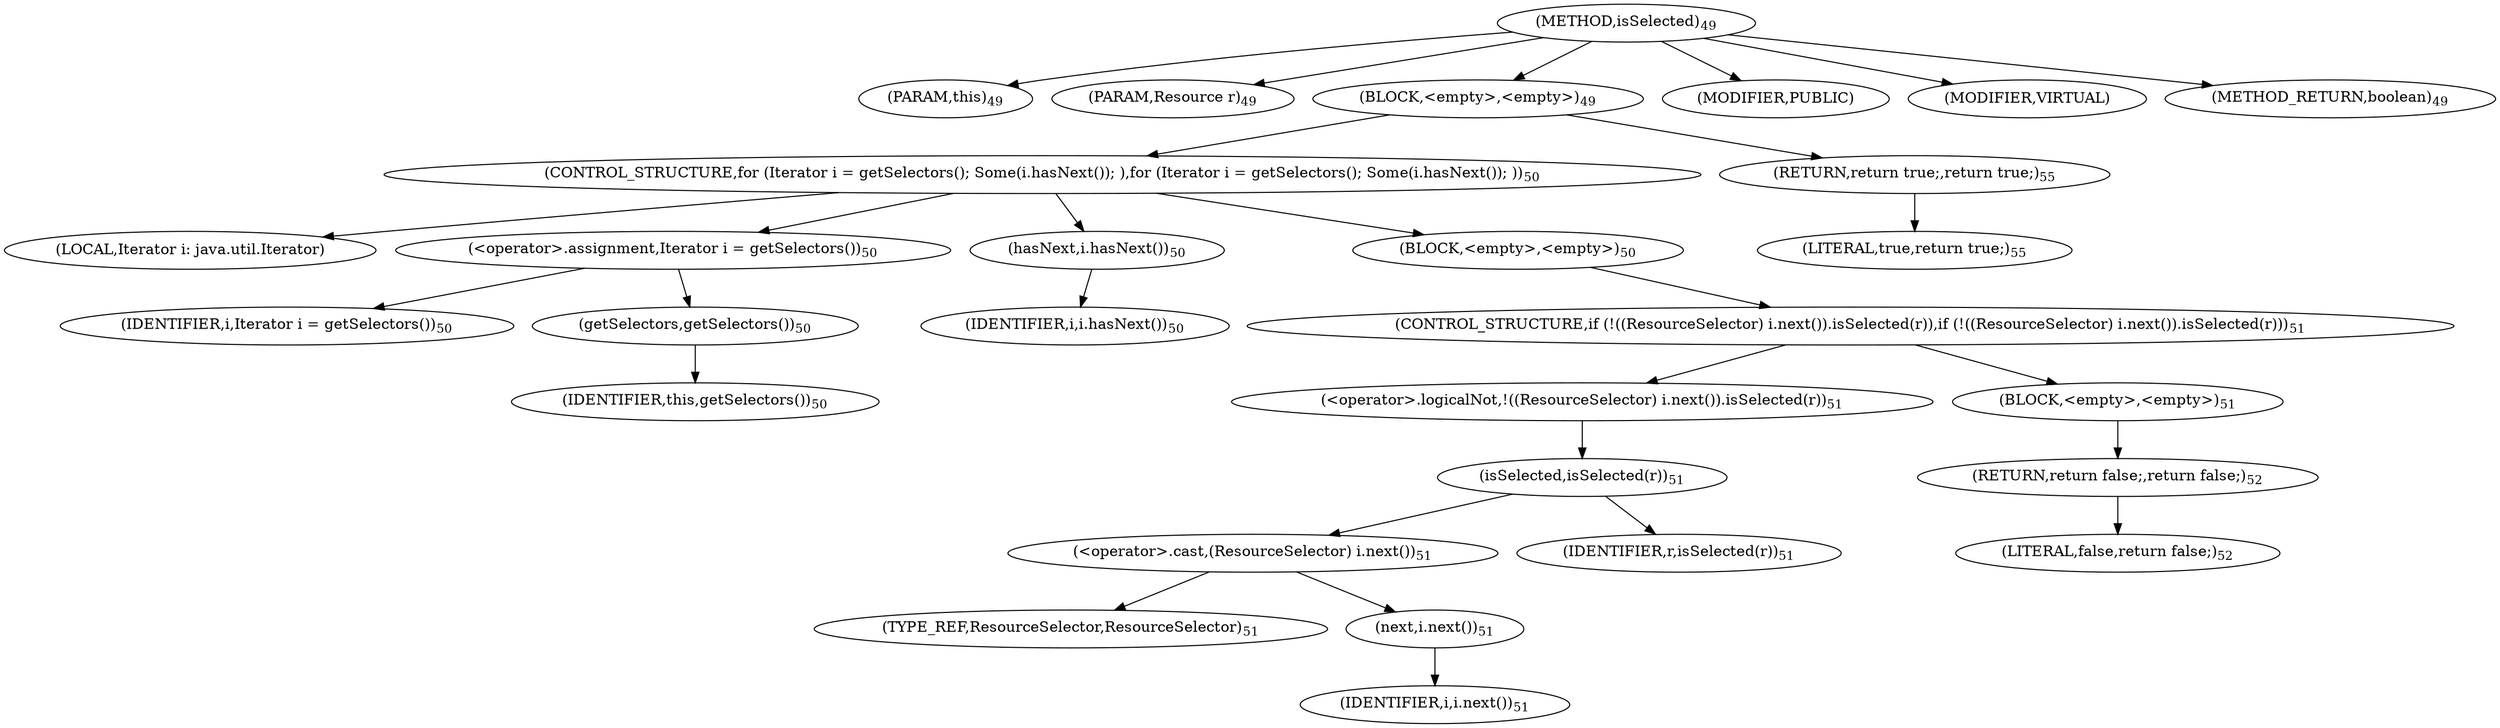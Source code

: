 digraph "isSelected" {  
"24" [label = <(METHOD,isSelected)<SUB>49</SUB>> ]
"6" [label = <(PARAM,this)<SUB>49</SUB>> ]
"25" [label = <(PARAM,Resource r)<SUB>49</SUB>> ]
"26" [label = <(BLOCK,&lt;empty&gt;,&lt;empty&gt;)<SUB>49</SUB>> ]
"27" [label = <(CONTROL_STRUCTURE,for (Iterator i = getSelectors(); Some(i.hasNext()); ),for (Iterator i = getSelectors(); Some(i.hasNext()); ))<SUB>50</SUB>> ]
"28" [label = <(LOCAL,Iterator i: java.util.Iterator)> ]
"29" [label = <(&lt;operator&gt;.assignment,Iterator i = getSelectors())<SUB>50</SUB>> ]
"30" [label = <(IDENTIFIER,i,Iterator i = getSelectors())<SUB>50</SUB>> ]
"31" [label = <(getSelectors,getSelectors())<SUB>50</SUB>> ]
"5" [label = <(IDENTIFIER,this,getSelectors())<SUB>50</SUB>> ]
"32" [label = <(hasNext,i.hasNext())<SUB>50</SUB>> ]
"33" [label = <(IDENTIFIER,i,i.hasNext())<SUB>50</SUB>> ]
"34" [label = <(BLOCK,&lt;empty&gt;,&lt;empty&gt;)<SUB>50</SUB>> ]
"35" [label = <(CONTROL_STRUCTURE,if (!((ResourceSelector) i.next()).isSelected(r)),if (!((ResourceSelector) i.next()).isSelected(r)))<SUB>51</SUB>> ]
"36" [label = <(&lt;operator&gt;.logicalNot,!((ResourceSelector) i.next()).isSelected(r))<SUB>51</SUB>> ]
"37" [label = <(isSelected,isSelected(r))<SUB>51</SUB>> ]
"38" [label = <(&lt;operator&gt;.cast,(ResourceSelector) i.next())<SUB>51</SUB>> ]
"39" [label = <(TYPE_REF,ResourceSelector,ResourceSelector)<SUB>51</SUB>> ]
"40" [label = <(next,i.next())<SUB>51</SUB>> ]
"41" [label = <(IDENTIFIER,i,i.next())<SUB>51</SUB>> ]
"42" [label = <(IDENTIFIER,r,isSelected(r))<SUB>51</SUB>> ]
"43" [label = <(BLOCK,&lt;empty&gt;,&lt;empty&gt;)<SUB>51</SUB>> ]
"44" [label = <(RETURN,return false;,return false;)<SUB>52</SUB>> ]
"45" [label = <(LITERAL,false,return false;)<SUB>52</SUB>> ]
"46" [label = <(RETURN,return true;,return true;)<SUB>55</SUB>> ]
"47" [label = <(LITERAL,true,return true;)<SUB>55</SUB>> ]
"48" [label = <(MODIFIER,PUBLIC)> ]
"49" [label = <(MODIFIER,VIRTUAL)> ]
"50" [label = <(METHOD_RETURN,boolean)<SUB>49</SUB>> ]
  "24" -> "6" 
  "24" -> "25" 
  "24" -> "26" 
  "24" -> "48" 
  "24" -> "49" 
  "24" -> "50" 
  "26" -> "27" 
  "26" -> "46" 
  "27" -> "28" 
  "27" -> "29" 
  "27" -> "32" 
  "27" -> "34" 
  "29" -> "30" 
  "29" -> "31" 
  "31" -> "5" 
  "32" -> "33" 
  "34" -> "35" 
  "35" -> "36" 
  "35" -> "43" 
  "36" -> "37" 
  "37" -> "38" 
  "37" -> "42" 
  "38" -> "39" 
  "38" -> "40" 
  "40" -> "41" 
  "43" -> "44" 
  "44" -> "45" 
  "46" -> "47" 
}
